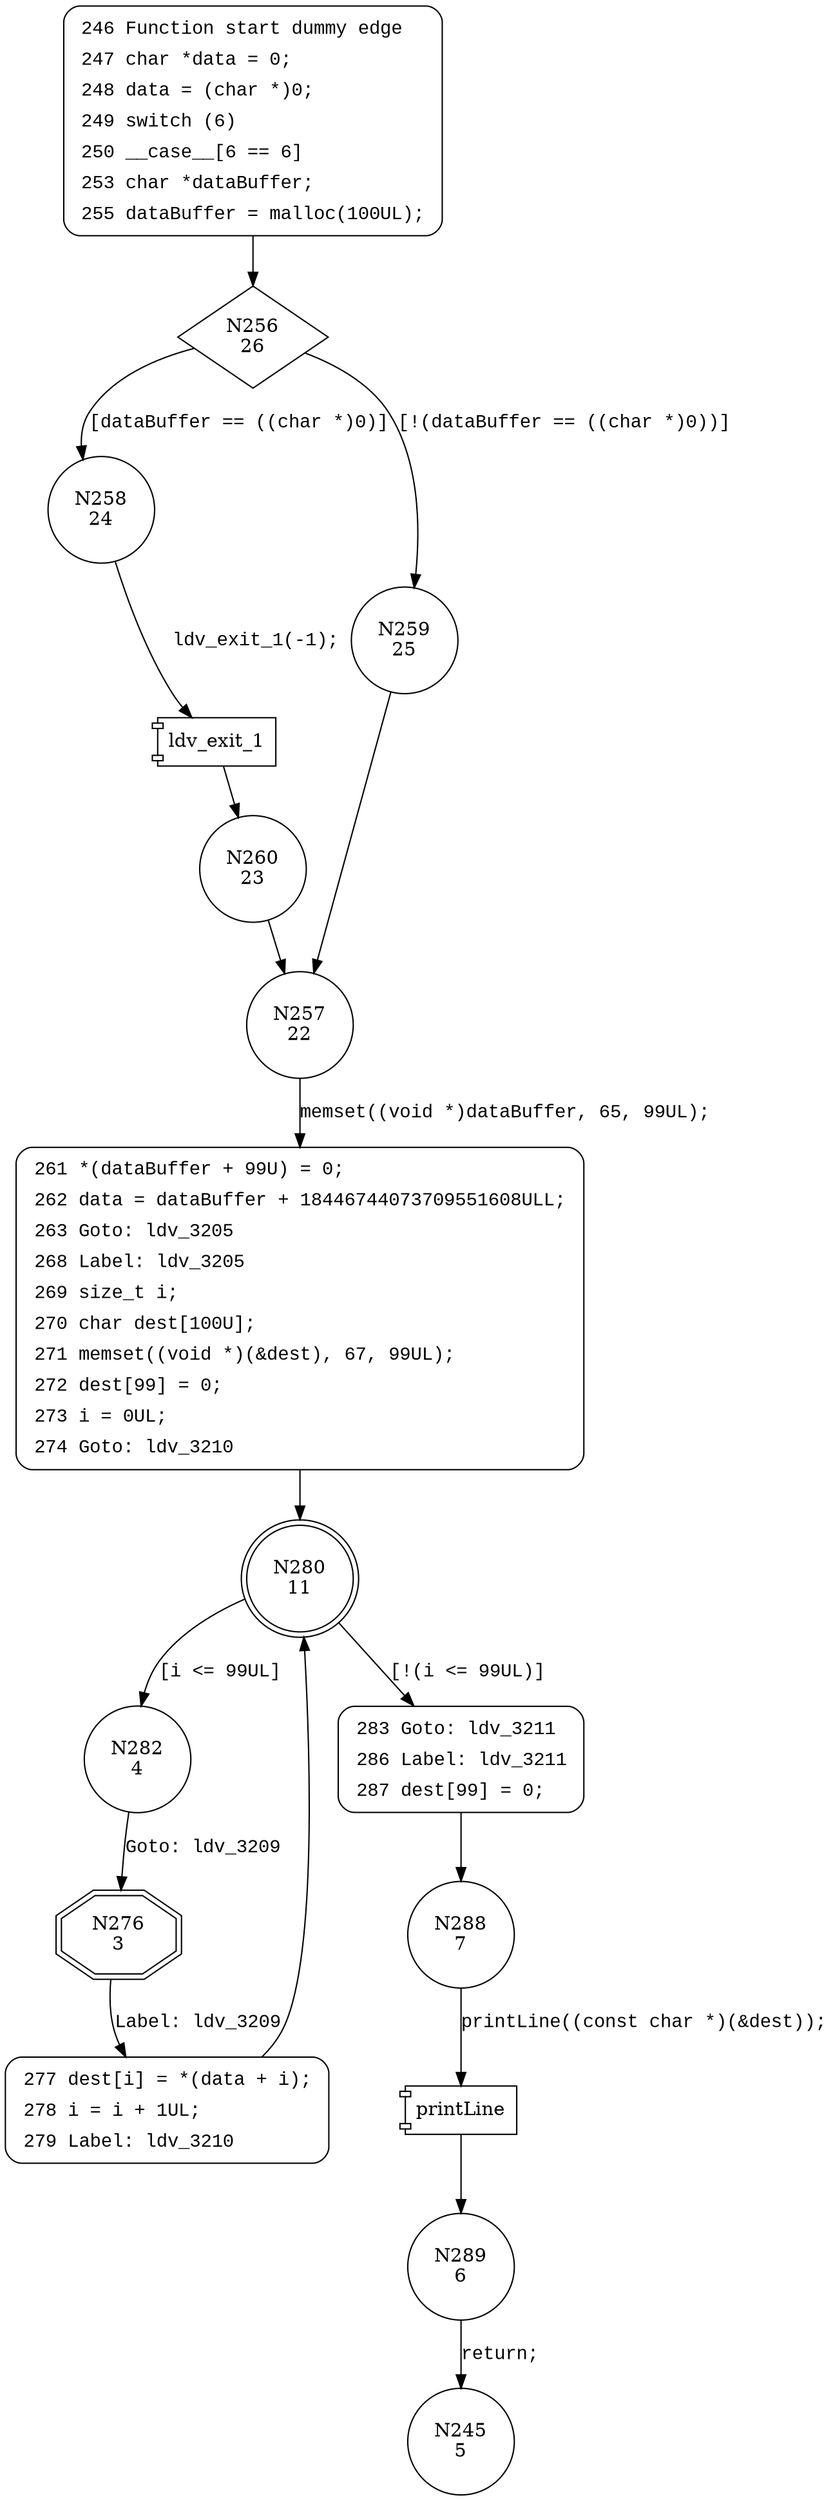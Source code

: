 digraph CWE127_Buffer_Underread__malloc_char_loop_15_bad {
256 [shape="diamond" label="N256\n26"]
258 [shape="circle" label="N258\n24"]
259 [shape="circle" label="N259\n25"]
257 [shape="circle" label="N257\n22"]
261 [shape="circle" label="N261\n21"]
280 [shape="doublecircle" label="N280\n11"]
282 [shape="circle" label="N282\n4"]
283 [shape="circle" label="N283\n10"]
288 [shape="circle" label="N288\n7"]
289 [shape="circle" label="N289\n6"]
276 [shape="doubleoctagon" label="N276\n3"]
277 [shape="circle" label="N277\n2"]
260 [shape="circle" label="N260\n23"]
245 [shape="circle" label="N245\n5"]
246 [style="filled,bold" penwidth="1" fillcolor="white" fontname="Courier New" shape="Mrecord" label=<<table border="0" cellborder="0" cellpadding="3" bgcolor="white"><tr><td align="right">246</td><td align="left">Function start dummy edge</td></tr><tr><td align="right">247</td><td align="left">char *data = 0;</td></tr><tr><td align="right">248</td><td align="left">data = (char *)0;</td></tr><tr><td align="right">249</td><td align="left">switch (6)</td></tr><tr><td align="right">250</td><td align="left">__case__[6 == 6]</td></tr><tr><td align="right">253</td><td align="left">char *dataBuffer;</td></tr><tr><td align="right">255</td><td align="left">dataBuffer = malloc(100UL);</td></tr></table>>]
246 -> 256[label=""]
261 [style="filled,bold" penwidth="1" fillcolor="white" fontname="Courier New" shape="Mrecord" label=<<table border="0" cellborder="0" cellpadding="3" bgcolor="white"><tr><td align="right">261</td><td align="left">*(dataBuffer + 99U) = 0;</td></tr><tr><td align="right">262</td><td align="left">data = dataBuffer + 18446744073709551608ULL;</td></tr><tr><td align="right">263</td><td align="left">Goto: ldv_3205</td></tr><tr><td align="right">268</td><td align="left">Label: ldv_3205</td></tr><tr><td align="right">269</td><td align="left">size_t i;</td></tr><tr><td align="right">270</td><td align="left">char dest[100U];</td></tr><tr><td align="right">271</td><td align="left">memset((void *)(&amp;dest), 67, 99UL);</td></tr><tr><td align="right">272</td><td align="left">dest[99] = 0;</td></tr><tr><td align="right">273</td><td align="left">i = 0UL;</td></tr><tr><td align="right">274</td><td align="left">Goto: ldv_3210</td></tr></table>>]
261 -> 280[label=""]
283 [style="filled,bold" penwidth="1" fillcolor="white" fontname="Courier New" shape="Mrecord" label=<<table border="0" cellborder="0" cellpadding="3" bgcolor="white"><tr><td align="right">283</td><td align="left">Goto: ldv_3211</td></tr><tr><td align="right">286</td><td align="left">Label: ldv_3211</td></tr><tr><td align="right">287</td><td align="left">dest[99] = 0;</td></tr></table>>]
283 -> 288[label=""]
277 [style="filled,bold" penwidth="1" fillcolor="white" fontname="Courier New" shape="Mrecord" label=<<table border="0" cellborder="0" cellpadding="3" bgcolor="white"><tr><td align="right">277</td><td align="left">dest[i] = *(data + i);</td></tr><tr><td align="right">278</td><td align="left">i = i + 1UL;</td></tr><tr><td align="right">279</td><td align="left">Label: ldv_3210</td></tr></table>>]
277 -> 280[label=""]
256 -> 258 [label="[dataBuffer == ((char *)0)]" fontname="Courier New"]
256 -> 259 [label="[!(dataBuffer == ((char *)0))]" fontname="Courier New"]
257 -> 261 [label="memset((void *)dataBuffer, 65, 99UL);" fontname="Courier New"]
280 -> 282 [label="[i <= 99UL]" fontname="Courier New"]
280 -> 283 [label="[!(i <= 99UL)]" fontname="Courier New"]
100008 [shape="component" label="printLine"]
288 -> 100008 [label="printLine((const char *)(&dest));" fontname="Courier New"]
100008 -> 289 [label="" fontname="Courier New"]
282 -> 276 [label="Goto: ldv_3209" fontname="Courier New"]
276 -> 277 [label="Label: ldv_3209" fontname="Courier New"]
100009 [shape="component" label="ldv_exit_1"]
258 -> 100009 [label="ldv_exit_1(-1);" fontname="Courier New"]
100009 -> 260 [label="" fontname="Courier New"]
259 -> 257 [label="" fontname="Courier New"]
289 -> 245 [label="return;" fontname="Courier New"]
260 -> 257 [label="" fontname="Courier New"]
}